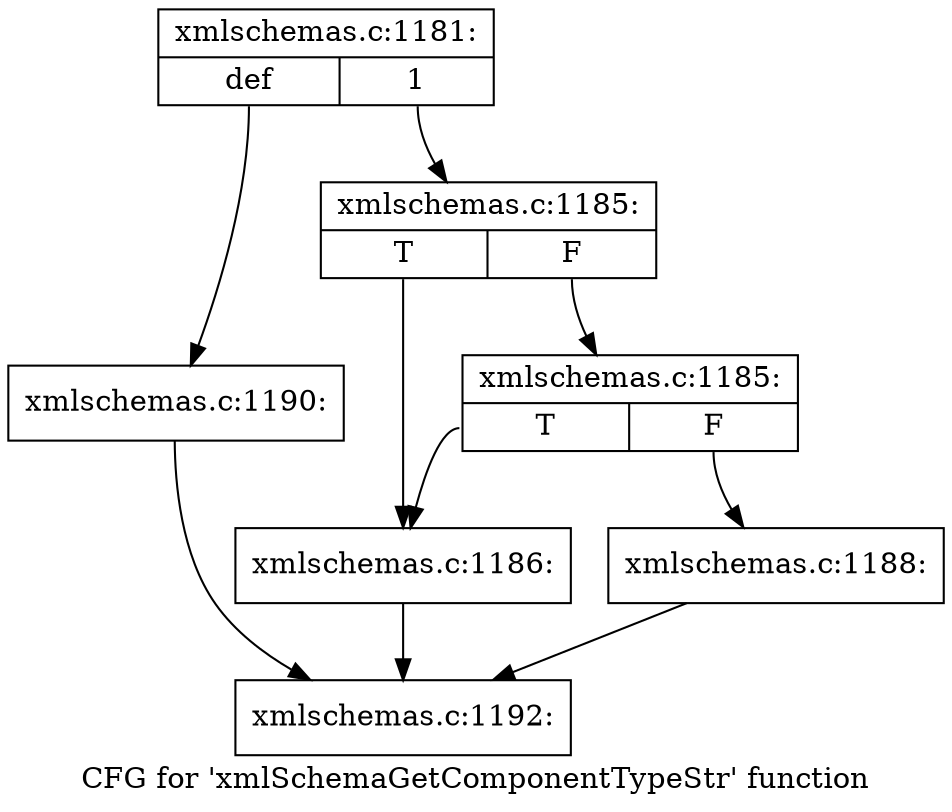 digraph "CFG for 'xmlSchemaGetComponentTypeStr' function" {
	label="CFG for 'xmlSchemaGetComponentTypeStr' function";

	Node0x55d025dc8d20 [shape=record,label="{xmlschemas.c:1181:|{<s0>def|<s1>1}}"];
	Node0x55d025dc8d20:s0 -> Node0x55d025dcb7f0;
	Node0x55d025dc8d20:s1 -> Node0x55d025dcb910;
	Node0x55d025dcb910 [shape=record,label="{xmlschemas.c:1185:|{<s0>T|<s1>F}}"];
	Node0x55d025dcb910:s0 -> Node0x55d025dcba00;
	Node0x55d025dcb910:s1 -> Node0x55d025dcbaf0;
	Node0x55d025dcbaf0 [shape=record,label="{xmlschemas.c:1185:|{<s0>T|<s1>F}}"];
	Node0x55d025dcbaf0:s0 -> Node0x55d025dcba00;
	Node0x55d025dcbaf0:s1 -> Node0x55d025dcbaa0;
	Node0x55d025dcba00 [shape=record,label="{xmlschemas.c:1186:}"];
	Node0x55d025dcba00 -> Node0x55d025dc8d70;
	Node0x55d025dcbaa0 [shape=record,label="{xmlschemas.c:1188:}"];
	Node0x55d025dcbaa0 -> Node0x55d025dc8d70;
	Node0x55d025dcb7f0 [shape=record,label="{xmlschemas.c:1190:}"];
	Node0x55d025dcb7f0 -> Node0x55d025dc8d70;
	Node0x55d025dc8d70 [shape=record,label="{xmlschemas.c:1192:}"];
}
